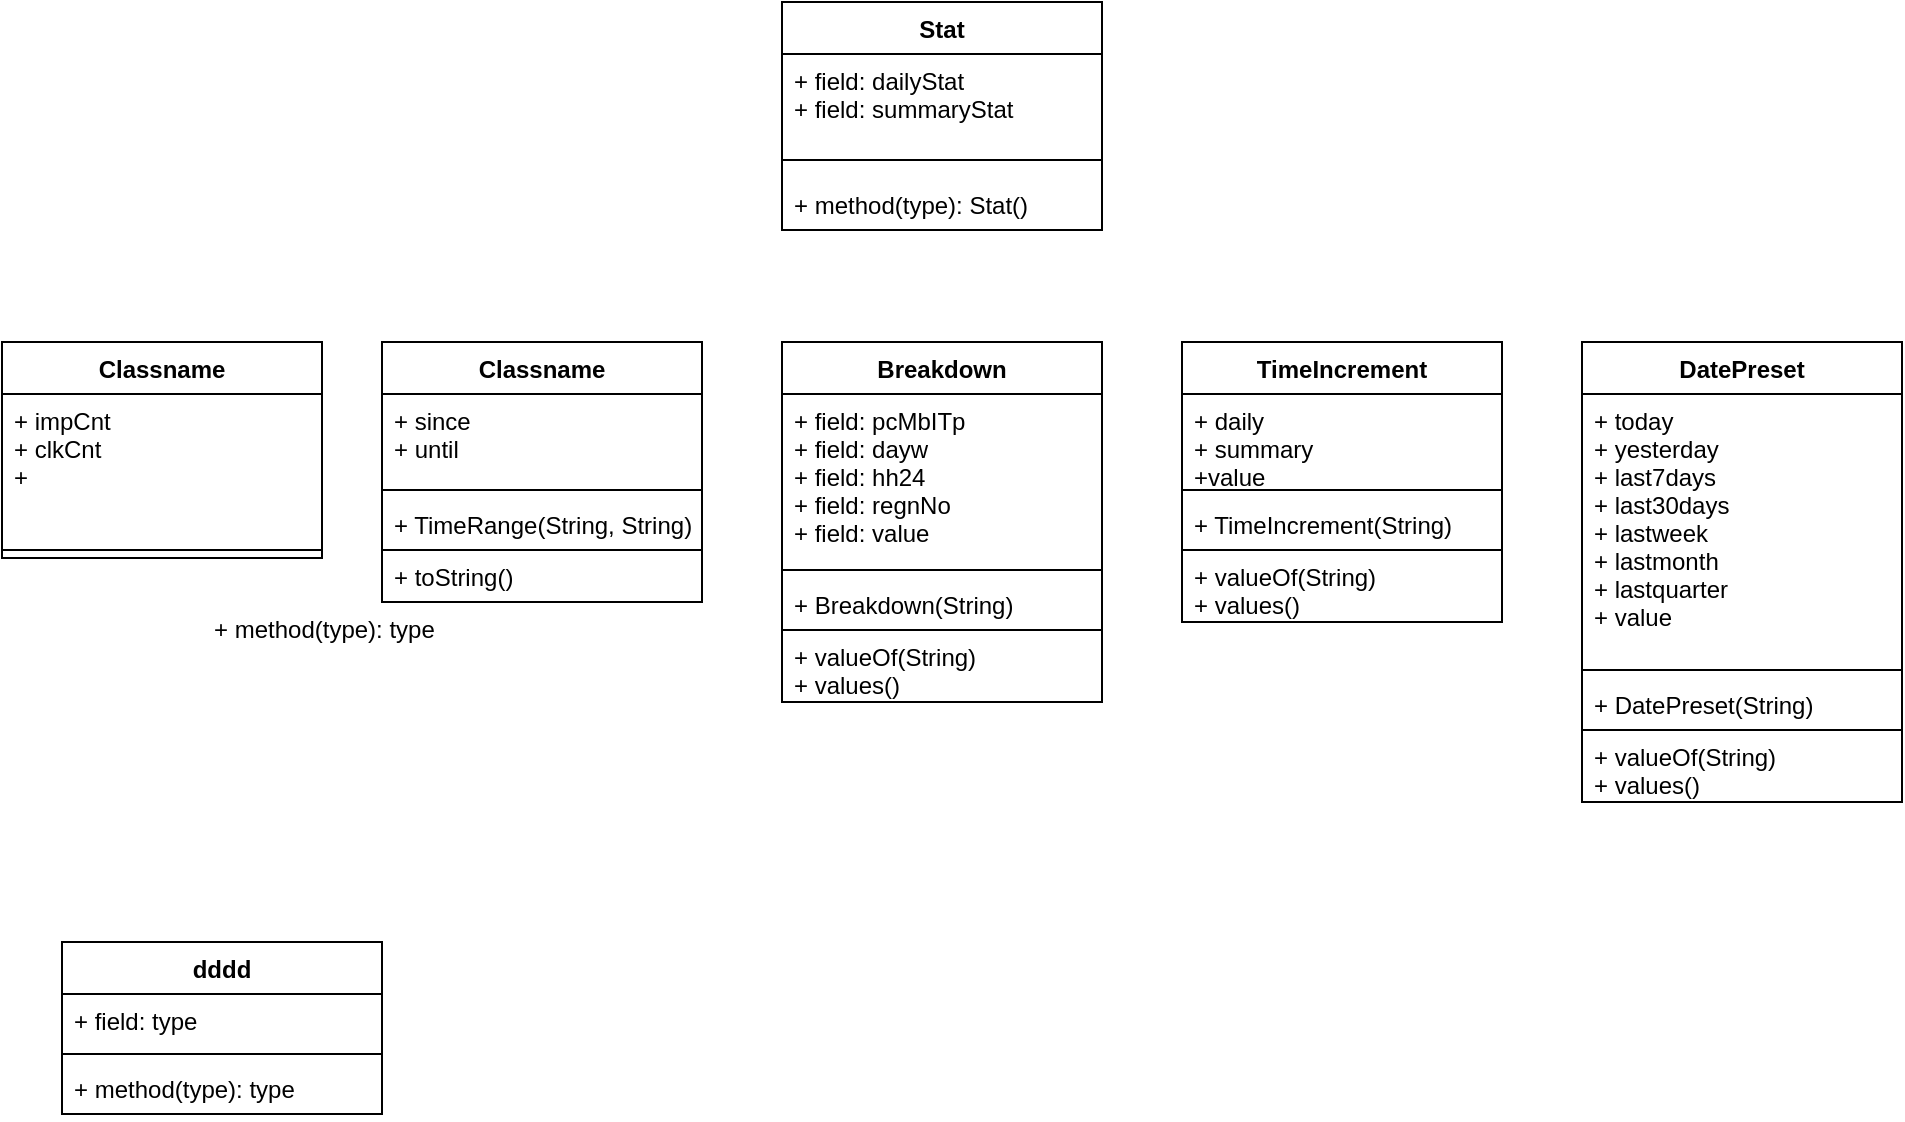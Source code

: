 <mxfile version="15.5.1" type="github">
  <diagram id="C5RBs43oDa-KdzZeNtuy" name="Page-1">
    <mxGraphModel dx="1422" dy="762" grid="1" gridSize="10" guides="1" tooltips="1" connect="1" arrows="1" fold="1" page="1" pageScale="1" pageWidth="1169" pageHeight="1654" math="0" shadow="0">
      <root>
        <mxCell id="WIyWlLk6GJQsqaUBKTNV-0" />
        <mxCell id="WIyWlLk6GJQsqaUBKTNV-1" parent="WIyWlLk6GJQsqaUBKTNV-0" />
        <mxCell id="oVtmN_wSeshNiUXEjv1v-4" value="Stat" style="swimlane;fontStyle=1;align=center;verticalAlign=top;childLayout=stackLayout;horizontal=1;startSize=26;horizontalStack=0;resizeParent=1;resizeParentMax=0;resizeLast=0;collapsible=1;marginBottom=0;" parent="WIyWlLk6GJQsqaUBKTNV-1" vertex="1">
          <mxGeometry x="450" y="150" width="160" height="114" as="geometry" />
        </mxCell>
        <mxCell id="oVtmN_wSeshNiUXEjv1v-5" value="+ field: dailyStat&#xa;+ field: summaryStat&#xa;" style="text;strokeColor=none;fillColor=none;align=left;verticalAlign=top;spacingLeft=4;spacingRight=4;overflow=hidden;rotatable=0;points=[[0,0.5],[1,0.5]];portConstraint=eastwest;" parent="oVtmN_wSeshNiUXEjv1v-4" vertex="1">
          <mxGeometry y="26" width="160" height="44" as="geometry" />
        </mxCell>
        <mxCell id="oVtmN_wSeshNiUXEjv1v-6" value="" style="line;strokeWidth=1;fillColor=none;align=left;verticalAlign=middle;spacingTop=-1;spacingLeft=3;spacingRight=3;rotatable=0;labelPosition=right;points=[];portConstraint=eastwest;" parent="oVtmN_wSeshNiUXEjv1v-4" vertex="1">
          <mxGeometry y="70" width="160" height="18" as="geometry" />
        </mxCell>
        <mxCell id="oVtmN_wSeshNiUXEjv1v-7" value="+ method(type): Stat()" style="text;strokeColor=none;fillColor=none;align=left;verticalAlign=top;spacingLeft=4;spacingRight=4;overflow=hidden;rotatable=0;points=[[0,0.5],[1,0.5]];portConstraint=eastwest;" parent="oVtmN_wSeshNiUXEjv1v-4" vertex="1">
          <mxGeometry y="88" width="160" height="26" as="geometry" />
        </mxCell>
        <mxCell id="oVtmN_wSeshNiUXEjv1v-9" value="Breakdown" style="swimlane;fontStyle=1;align=center;verticalAlign=top;childLayout=stackLayout;horizontal=1;startSize=26;horizontalStack=0;resizeParent=1;resizeParentMax=0;resizeLast=0;collapsible=1;marginBottom=0;" parent="WIyWlLk6GJQsqaUBKTNV-1" vertex="1">
          <mxGeometry x="450" y="320" width="160" height="144" as="geometry">
            <mxRectangle x="450" y="320" width="100" height="26" as="alternateBounds" />
          </mxGeometry>
        </mxCell>
        <mxCell id="oVtmN_wSeshNiUXEjv1v-10" value="+ field: pcMbITp&#xa;+ field: dayw&#xa;+ field: hh24&#xa;+ field: regnNo&#xa;+ field: value" style="text;strokeColor=none;fillColor=none;align=left;verticalAlign=top;spacingLeft=4;spacingRight=4;overflow=hidden;rotatable=0;points=[[0,0.5],[1,0.5]];portConstraint=eastwest;" parent="oVtmN_wSeshNiUXEjv1v-9" vertex="1">
          <mxGeometry y="26" width="160" height="84" as="geometry" />
        </mxCell>
        <mxCell id="oVtmN_wSeshNiUXEjv1v-11" value="" style="line;strokeWidth=1;fillColor=none;align=left;verticalAlign=middle;spacingTop=-1;spacingLeft=3;spacingRight=3;rotatable=0;labelPosition=right;points=[];portConstraint=eastwest;" parent="oVtmN_wSeshNiUXEjv1v-9" vertex="1">
          <mxGeometry y="110" width="160" height="8" as="geometry" />
        </mxCell>
        <mxCell id="oVtmN_wSeshNiUXEjv1v-12" value="+ Breakdown(String)" style="text;strokeColor=none;fillColor=none;align=left;verticalAlign=top;spacingLeft=4;spacingRight=4;overflow=hidden;rotatable=0;points=[[0,0.5],[1,0.5]];portConstraint=eastwest;" parent="oVtmN_wSeshNiUXEjv1v-9" vertex="1">
          <mxGeometry y="118" width="160" height="26" as="geometry" />
        </mxCell>
        <mxCell id="oVtmN_wSeshNiUXEjv1v-14" value="+ valueOf(String)&#xa;+ values()" style="text;strokeColor=default;fillColor=none;align=left;verticalAlign=top;spacingLeft=4;spacingRight=4;overflow=hidden;rotatable=0;points=[[0,0.5],[1,0.5]];portConstraint=eastwest;" parent="WIyWlLk6GJQsqaUBKTNV-1" vertex="1">
          <mxGeometry x="450" y="464" width="160" height="36" as="geometry" />
        </mxCell>
        <mxCell id="oVtmN_wSeshNiUXEjv1v-15" value="TimeIncrement" style="swimlane;fontStyle=1;align=center;verticalAlign=top;childLayout=stackLayout;horizontal=1;startSize=26;horizontalStack=0;resizeParent=1;resizeParentMax=0;resizeLast=0;collapsible=1;marginBottom=0;strokeColor=default;" parent="WIyWlLk6GJQsqaUBKTNV-1" vertex="1">
          <mxGeometry x="650" y="320" width="160" height="104" as="geometry" />
        </mxCell>
        <mxCell id="oVtmN_wSeshNiUXEjv1v-16" value="+ daily&#xa;+ summary&#xa;+value" style="text;strokeColor=none;fillColor=none;align=left;verticalAlign=top;spacingLeft=4;spacingRight=4;overflow=hidden;rotatable=0;points=[[0,0.5],[1,0.5]];portConstraint=eastwest;" parent="oVtmN_wSeshNiUXEjv1v-15" vertex="1">
          <mxGeometry y="26" width="160" height="44" as="geometry" />
        </mxCell>
        <mxCell id="oVtmN_wSeshNiUXEjv1v-17" value="" style="line;strokeWidth=1;fillColor=none;align=left;verticalAlign=middle;spacingTop=-1;spacingLeft=3;spacingRight=3;rotatable=0;labelPosition=right;points=[];portConstraint=eastwest;" parent="oVtmN_wSeshNiUXEjv1v-15" vertex="1">
          <mxGeometry y="70" width="160" height="8" as="geometry" />
        </mxCell>
        <mxCell id="oVtmN_wSeshNiUXEjv1v-18" value="+ TimeIncrement(String)" style="text;strokeColor=none;fillColor=none;align=left;verticalAlign=top;spacingLeft=4;spacingRight=4;overflow=hidden;rotatable=0;points=[[0,0.5],[1,0.5]];portConstraint=eastwest;" parent="oVtmN_wSeshNiUXEjv1v-15" vertex="1">
          <mxGeometry y="78" width="160" height="26" as="geometry" />
        </mxCell>
        <mxCell id="oVtmN_wSeshNiUXEjv1v-19" value="+ valueOf(String)&#xa;+ values()" style="text;strokeColor=default;fillColor=none;align=left;verticalAlign=top;spacingLeft=4;spacingRight=4;overflow=hidden;rotatable=0;points=[[0,0.5],[1,0.5]];portConstraint=eastwest;" parent="WIyWlLk6GJQsqaUBKTNV-1" vertex="1">
          <mxGeometry x="650" y="424" width="160" height="36" as="geometry" />
        </mxCell>
        <mxCell id="oVtmN_wSeshNiUXEjv1v-20" value="DatePreset" style="swimlane;fontStyle=1;align=center;verticalAlign=top;childLayout=stackLayout;horizontal=1;startSize=26;horizontalStack=0;resizeParent=1;resizeParentMax=0;resizeLast=0;collapsible=1;marginBottom=0;strokeColor=default;" parent="WIyWlLk6GJQsqaUBKTNV-1" vertex="1">
          <mxGeometry x="850" y="320" width="160" height="194" as="geometry" />
        </mxCell>
        <mxCell id="oVtmN_wSeshNiUXEjv1v-21" value="+ today&#xa;+ yesterday&#xa;+ last7days&#xa;+ last30days&#xa;+ lastweek&#xa;+ lastmonth&#xa;+ lastquarter&#xa;+ value" style="text;strokeColor=none;fillColor=none;align=left;verticalAlign=top;spacingLeft=4;spacingRight=4;overflow=hidden;rotatable=0;points=[[0,0.5],[1,0.5]];portConstraint=eastwest;" parent="oVtmN_wSeshNiUXEjv1v-20" vertex="1">
          <mxGeometry y="26" width="160" height="134" as="geometry" />
        </mxCell>
        <mxCell id="oVtmN_wSeshNiUXEjv1v-22" value="" style="line;strokeWidth=1;fillColor=none;align=left;verticalAlign=middle;spacingTop=-1;spacingLeft=3;spacingRight=3;rotatable=0;labelPosition=right;points=[];portConstraint=eastwest;" parent="oVtmN_wSeshNiUXEjv1v-20" vertex="1">
          <mxGeometry y="160" width="160" height="8" as="geometry" />
        </mxCell>
        <mxCell id="oVtmN_wSeshNiUXEjv1v-23" value="+ DatePreset(String)" style="text;strokeColor=none;fillColor=none;align=left;verticalAlign=top;spacingLeft=4;spacingRight=4;overflow=hidden;rotatable=0;points=[[0,0.5],[1,0.5]];portConstraint=eastwest;" parent="oVtmN_wSeshNiUXEjv1v-20" vertex="1">
          <mxGeometry y="168" width="160" height="26" as="geometry" />
        </mxCell>
        <mxCell id="oVtmN_wSeshNiUXEjv1v-24" value="+ valueOf(String)&#xa;+ values()" style="text;strokeColor=default;fillColor=none;align=left;verticalAlign=top;spacingLeft=4;spacingRight=4;overflow=hidden;rotatable=0;points=[[0,0.5],[1,0.5]];portConstraint=eastwest;" parent="WIyWlLk6GJQsqaUBKTNV-1" vertex="1">
          <mxGeometry x="850" y="514" width="160" height="36" as="geometry" />
        </mxCell>
        <mxCell id="oVtmN_wSeshNiUXEjv1v-33" value="Classname" style="swimlane;fontStyle=1;align=center;verticalAlign=top;childLayout=stackLayout;horizontal=1;startSize=26;horizontalStack=0;resizeParent=1;resizeParentMax=0;resizeLast=0;collapsible=1;marginBottom=0;strokeColor=default;" parent="WIyWlLk6GJQsqaUBKTNV-1" vertex="1">
          <mxGeometry x="250" y="320" width="160" height="104" as="geometry" />
        </mxCell>
        <mxCell id="oVtmN_wSeshNiUXEjv1v-34" value="+ since&#xa;+ until" style="text;strokeColor=none;fillColor=none;align=left;verticalAlign=top;spacingLeft=4;spacingRight=4;overflow=hidden;rotatable=0;points=[[0,0.5],[1,0.5]];portConstraint=eastwest;" parent="oVtmN_wSeshNiUXEjv1v-33" vertex="1">
          <mxGeometry y="26" width="160" height="44" as="geometry" />
        </mxCell>
        <mxCell id="oVtmN_wSeshNiUXEjv1v-35" value="" style="line;strokeWidth=1;fillColor=none;align=left;verticalAlign=middle;spacingTop=-1;spacingLeft=3;spacingRight=3;rotatable=0;labelPosition=right;points=[];portConstraint=eastwest;" parent="oVtmN_wSeshNiUXEjv1v-33" vertex="1">
          <mxGeometry y="70" width="160" height="8" as="geometry" />
        </mxCell>
        <mxCell id="oVtmN_wSeshNiUXEjv1v-36" value="+ TimeRange(String, String)" style="text;strokeColor=none;fillColor=none;align=left;verticalAlign=top;spacingLeft=4;spacingRight=4;overflow=hidden;rotatable=0;points=[[0,0.5],[1,0.5]];portConstraint=eastwest;" parent="oVtmN_wSeshNiUXEjv1v-33" vertex="1">
          <mxGeometry y="78" width="160" height="26" as="geometry" />
        </mxCell>
        <mxCell id="oVtmN_wSeshNiUXEjv1v-37" value="+ toString()" style="text;strokeColor=default;fillColor=none;align=left;verticalAlign=top;spacingLeft=4;spacingRight=4;overflow=hidden;rotatable=0;points=[[0,0.5],[1,0.5]];portConstraint=eastwest;" parent="WIyWlLk6GJQsqaUBKTNV-1" vertex="1">
          <mxGeometry x="250" y="424" width="160" height="26" as="geometry" />
        </mxCell>
        <mxCell id="oVtmN_wSeshNiUXEjv1v-38" value="Classname" style="swimlane;fontStyle=1;align=center;verticalAlign=top;childLayout=stackLayout;horizontal=1;startSize=26;horizontalStack=0;resizeParent=1;resizeParentMax=0;resizeLast=0;collapsible=1;marginBottom=0;strokeColor=default;" parent="WIyWlLk6GJQsqaUBKTNV-1" vertex="1">
          <mxGeometry x="60" y="320" width="160" height="108" as="geometry" />
        </mxCell>
        <mxCell id="oVtmN_wSeshNiUXEjv1v-39" value="+ impCnt&#xa;+ clkCnt&#xa;+" style="text;strokeColor=none;fillColor=none;align=left;verticalAlign=top;spacingLeft=4;spacingRight=4;overflow=hidden;rotatable=0;points=[[0,0.5],[1,0.5]];portConstraint=eastwest;" parent="oVtmN_wSeshNiUXEjv1v-38" vertex="1">
          <mxGeometry y="26" width="160" height="74" as="geometry" />
        </mxCell>
        <mxCell id="oVtmN_wSeshNiUXEjv1v-40" value="" style="line;strokeWidth=1;fillColor=none;align=left;verticalAlign=middle;spacingTop=-1;spacingLeft=3;spacingRight=3;rotatable=0;labelPosition=right;points=[];portConstraint=eastwest;" parent="oVtmN_wSeshNiUXEjv1v-38" vertex="1">
          <mxGeometry y="100" width="160" height="8" as="geometry" />
        </mxCell>
        <mxCell id="oVtmN_wSeshNiUXEjv1v-41" value="+ method(type): type" style="text;strokeColor=none;fillColor=none;align=left;verticalAlign=top;spacingLeft=4;spacingRight=4;overflow=hidden;rotatable=0;points=[[0,0.5],[1,0.5]];portConstraint=eastwest;" parent="WIyWlLk6GJQsqaUBKTNV-1" vertex="1">
          <mxGeometry x="160" y="450" width="160" height="26" as="geometry" />
        </mxCell>
        <mxCell id="NArm4SUm5bEsP6pABxpf-0" value="dddd" style="swimlane;fontStyle=1;align=center;verticalAlign=top;childLayout=stackLayout;horizontal=1;startSize=26;horizontalStack=0;resizeParent=1;resizeParentMax=0;resizeLast=0;collapsible=1;marginBottom=0;" vertex="1" parent="WIyWlLk6GJQsqaUBKTNV-1">
          <mxGeometry x="90" y="620" width="160" height="86" as="geometry" />
        </mxCell>
        <mxCell id="NArm4SUm5bEsP6pABxpf-1" value="+ field: type" style="text;strokeColor=none;fillColor=none;align=left;verticalAlign=top;spacingLeft=4;spacingRight=4;overflow=hidden;rotatable=0;points=[[0,0.5],[1,0.5]];portConstraint=eastwest;" vertex="1" parent="NArm4SUm5bEsP6pABxpf-0">
          <mxGeometry y="26" width="160" height="26" as="geometry" />
        </mxCell>
        <mxCell id="NArm4SUm5bEsP6pABxpf-2" value="" style="line;strokeWidth=1;fillColor=none;align=left;verticalAlign=middle;spacingTop=-1;spacingLeft=3;spacingRight=3;rotatable=0;labelPosition=right;points=[];portConstraint=eastwest;" vertex="1" parent="NArm4SUm5bEsP6pABxpf-0">
          <mxGeometry y="52" width="160" height="8" as="geometry" />
        </mxCell>
        <mxCell id="NArm4SUm5bEsP6pABxpf-3" value="+ method(type): type" style="text;strokeColor=none;fillColor=none;align=left;verticalAlign=top;spacingLeft=4;spacingRight=4;overflow=hidden;rotatable=0;points=[[0,0.5],[1,0.5]];portConstraint=eastwest;" vertex="1" parent="NArm4SUm5bEsP6pABxpf-0">
          <mxGeometry y="60" width="160" height="26" as="geometry" />
        </mxCell>
      </root>
    </mxGraphModel>
  </diagram>
</mxfile>
